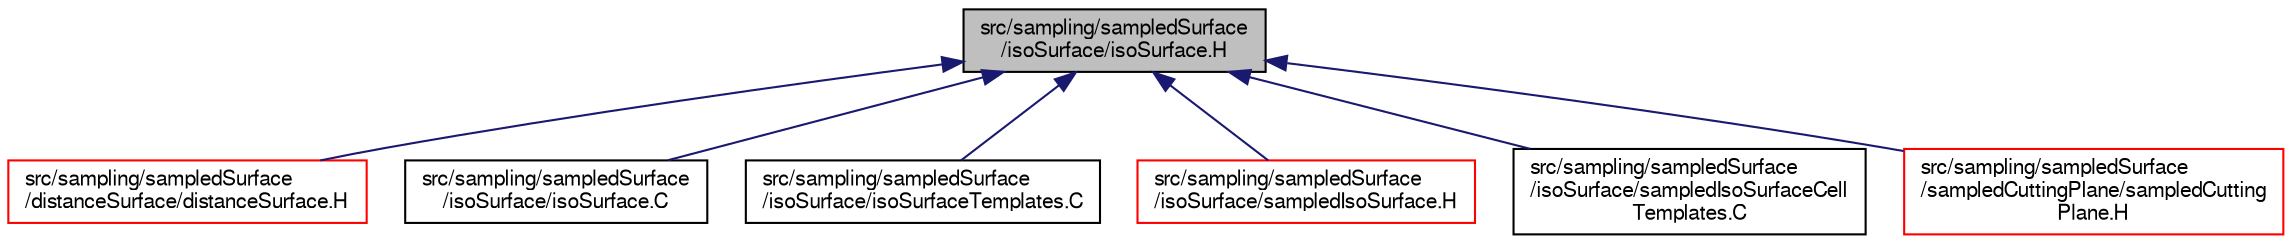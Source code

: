 digraph "src/sampling/sampledSurface/isoSurface/isoSurface.H"
{
  bgcolor="transparent";
  edge [fontname="FreeSans",fontsize="10",labelfontname="FreeSans",labelfontsize="10"];
  node [fontname="FreeSans",fontsize="10",shape=record];
  Node322 [label="src/sampling/sampledSurface\l/isoSurface/isoSurface.H",height=0.2,width=0.4,color="black", fillcolor="grey75", style="filled", fontcolor="black"];
  Node322 -> Node323 [dir="back",color="midnightblue",fontsize="10",style="solid",fontname="FreeSans"];
  Node323 [label="src/sampling/sampledSurface\l/distanceSurface/distanceSurface.H",height=0.2,width=0.4,color="red",URL="$a14696.html"];
  Node322 -> Node326 [dir="back",color="midnightblue",fontsize="10",style="solid",fontname="FreeSans"];
  Node326 [label="src/sampling/sampledSurface\l/isoSurface/isoSurface.C",height=0.2,width=0.4,color="black",URL="$a14702.html"];
  Node322 -> Node327 [dir="back",color="midnightblue",fontsize="10",style="solid",fontname="FreeSans"];
  Node327 [label="src/sampling/sampledSurface\l/isoSurface/isoSurfaceTemplates.C",height=0.2,width=0.4,color="black",URL="$a14717.html"];
  Node322 -> Node328 [dir="back",color="midnightblue",fontsize="10",style="solid",fontname="FreeSans"];
  Node328 [label="src/sampling/sampledSurface\l/isoSurface/sampledIsoSurface.H",height=0.2,width=0.4,color="red",URL="$a14723.html"];
  Node322 -> Node331 [dir="back",color="midnightblue",fontsize="10",style="solid",fontname="FreeSans"];
  Node331 [label="src/sampling/sampledSurface\l/isoSurface/sampledIsoSurfaceCell\lTemplates.C",height=0.2,width=0.4,color="black",URL="$a14732.html"];
  Node322 -> Node332 [dir="back",color="midnightblue",fontsize="10",style="solid",fontname="FreeSans"];
  Node332 [label="src/sampling/sampledSurface\l/sampledCuttingPlane/sampledCutting\lPlane.H",height=0.2,width=0.4,color="red",URL="$a14741.html"];
}

